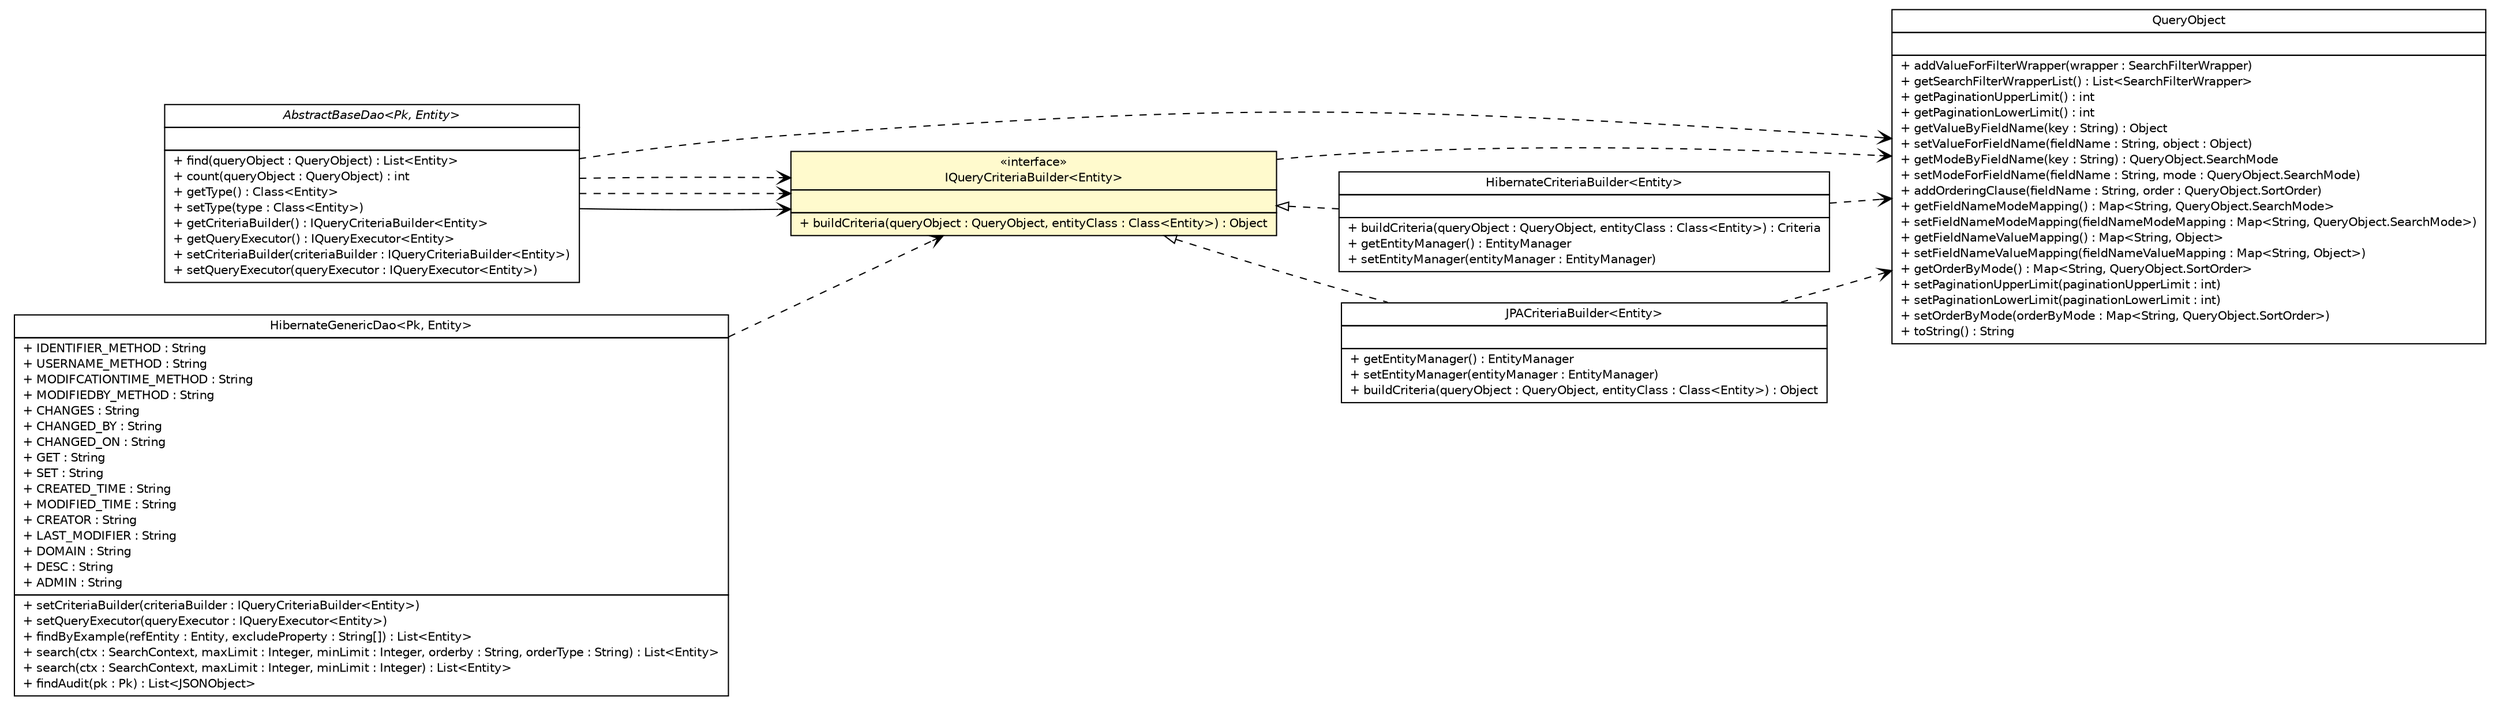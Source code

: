 #!/usr/local/bin/dot
#
# Class diagram 
# Generated by UMLGraph version 5.1 (http://www.umlgraph.org/)
#

digraph G {
	edge [fontname="Helvetica",fontsize=10,labelfontname="Helvetica",labelfontsize=10];
	node [fontname="Helvetica",fontsize=10,shape=plaintext];
	nodesep=0.25;
	ranksep=0.5;
	rankdir=LR;
	// com.inn.headstartdemo.utils.QueryObject
	c66374 [label=<<table title="com.inn.headstartdemo.utils.QueryObject" border="0" cellborder="1" cellspacing="0" cellpadding="2" port="p" href="../../utils/QueryObject.html">
		<tr><td><table border="0" cellspacing="0" cellpadding="1">
<tr><td align="center" balign="center"> QueryObject </td></tr>
		</table></td></tr>
		<tr><td><table border="0" cellspacing="0" cellpadding="1">
<tr><td align="left" balign="left">  </td></tr>
		</table></td></tr>
		<tr><td><table border="0" cellspacing="0" cellpadding="1">
<tr><td align="left" balign="left"> + addValueForFilterWrapper(wrapper : SearchFilterWrapper) </td></tr>
<tr><td align="left" balign="left"> + getSearchFilterWrapperList() : List&lt;SearchFilterWrapper&gt; </td></tr>
<tr><td align="left" balign="left"> + getPaginationUpperLimit() : int </td></tr>
<tr><td align="left" balign="left"> + getPaginationLowerLimit() : int </td></tr>
<tr><td align="left" balign="left"> + getValueByFieldName(key : String) : Object </td></tr>
<tr><td align="left" balign="left"> + setValueForFieldName(fieldName : String, object : Object) </td></tr>
<tr><td align="left" balign="left"> + getModeByFieldName(key : String) : QueryObject.SearchMode </td></tr>
<tr><td align="left" balign="left"> + setModeForFieldName(fieldName : String, mode : QueryObject.SearchMode) </td></tr>
<tr><td align="left" balign="left"> + addOrderingClause(fieldName : String, order : QueryObject.SortOrder) </td></tr>
<tr><td align="left" balign="left"> + getFieldNameModeMapping() : Map&lt;String, QueryObject.SearchMode&gt; </td></tr>
<tr><td align="left" balign="left"> + setFieldNameModeMapping(fieldNameModeMapping : Map&lt;String, QueryObject.SearchMode&gt;) </td></tr>
<tr><td align="left" balign="left"> + getFieldNameValueMapping() : Map&lt;String, Object&gt; </td></tr>
<tr><td align="left" balign="left"> + setFieldNameValueMapping(fieldNameValueMapping : Map&lt;String, Object&gt;) </td></tr>
<tr><td align="left" balign="left"> + getOrderByMode() : Map&lt;String, QueryObject.SortOrder&gt; </td></tr>
<tr><td align="left" balign="left"> + setPaginationUpperLimit(paginationUpperLimit : int) </td></tr>
<tr><td align="left" balign="left"> + setPaginationLowerLimit(paginationLowerLimit : int) </td></tr>
<tr><td align="left" balign="left"> + setOrderByMode(orderByMode : Map&lt;String, QueryObject.SortOrder&gt;) </td></tr>
<tr><td align="left" balign="left"> + toString() : String </td></tr>
		</table></td></tr>
		</table>>, fontname="Helvetica", fontcolor="black", fontsize=10.0];
	// com.inn.headstartdemo.dao.generic.AbstractBaseDao<Pk, Entity>
	c66414 [label=<<table title="com.inn.headstartdemo.dao.generic.AbstractBaseDao" border="0" cellborder="1" cellspacing="0" cellpadding="2" port="p" href="../generic/AbstractBaseDao.html">
		<tr><td><table border="0" cellspacing="0" cellpadding="1">
<tr><td align="center" balign="center"><font face="Helvetica-Oblique"> AbstractBaseDao&lt;Pk, Entity&gt; </font></td></tr>
		</table></td></tr>
		<tr><td><table border="0" cellspacing="0" cellpadding="1">
<tr><td align="left" balign="left">  </td></tr>
		</table></td></tr>
		<tr><td><table border="0" cellspacing="0" cellpadding="1">
<tr><td align="left" balign="left"> + find(queryObject : QueryObject) : List&lt;Entity&gt; </td></tr>
<tr><td align="left" balign="left"> + count(queryObject : QueryObject) : int </td></tr>
<tr><td align="left" balign="left"> + getType() : Class&lt;Entity&gt; </td></tr>
<tr><td align="left" balign="left"> + setType(type : Class&lt;Entity&gt;) </td></tr>
<tr><td align="left" balign="left"> + getCriteriaBuilder() : IQueryCriteriaBuilder&lt;Entity&gt; </td></tr>
<tr><td align="left" balign="left"> + getQueryExecutor() : IQueryExecutor&lt;Entity&gt; </td></tr>
<tr><td align="left" balign="left"> + setCriteriaBuilder(criteriaBuilder : IQueryCriteriaBuilder&lt;Entity&gt;) </td></tr>
<tr><td align="left" balign="left"> + setQueryExecutor(queryExecutor : IQueryExecutor&lt;Entity&gt;) </td></tr>
		</table></td></tr>
		</table>>, fontname="Helvetica", fontcolor="black", fontsize=10.0];
	// com.inn.headstartdemo.dao.generic.impl.HibernateGenericDao<Pk, Entity>
	c66416 [label=<<table title="com.inn.headstartdemo.dao.generic.impl.HibernateGenericDao" border="0" cellborder="1" cellspacing="0" cellpadding="2" port="p" href="../generic/impl/HibernateGenericDao.html">
		<tr><td><table border="0" cellspacing="0" cellpadding="1">
<tr><td align="center" balign="center"> HibernateGenericDao&lt;Pk, Entity&gt; </td></tr>
		</table></td></tr>
		<tr><td><table border="0" cellspacing="0" cellpadding="1">
<tr><td align="left" balign="left"> + IDENTIFIER_METHOD : String </td></tr>
<tr><td align="left" balign="left"> + USERNAME_METHOD : String </td></tr>
<tr><td align="left" balign="left"> + MODIFCATIONTIME_METHOD : String </td></tr>
<tr><td align="left" balign="left"> + MODIFIEDBY_METHOD : String </td></tr>
<tr><td align="left" balign="left"> + CHANGES : String </td></tr>
<tr><td align="left" balign="left"> + CHANGED_BY : String </td></tr>
<tr><td align="left" balign="left"> + CHANGED_ON : String </td></tr>
<tr><td align="left" balign="left"> + GET : String </td></tr>
<tr><td align="left" balign="left"> + SET : String </td></tr>
<tr><td align="left" balign="left"> + CREATED_TIME : String </td></tr>
<tr><td align="left" balign="left"> + MODIFIED_TIME : String </td></tr>
<tr><td align="left" balign="left"> + CREATOR : String </td></tr>
<tr><td align="left" balign="left"> + LAST_MODIFIER : String </td></tr>
<tr><td align="left" balign="left"> + DOMAIN : String </td></tr>
<tr><td align="left" balign="left"> + DESC : String </td></tr>
<tr><td align="left" balign="left"> + ADMIN : String </td></tr>
		</table></td></tr>
		<tr><td><table border="0" cellspacing="0" cellpadding="1">
<tr><td align="left" balign="left"> + setCriteriaBuilder(criteriaBuilder : IQueryCriteriaBuilder&lt;Entity&gt;) </td></tr>
<tr><td align="left" balign="left"> + setQueryExecutor(queryExecutor : IQueryExecutor&lt;Entity&gt;) </td></tr>
<tr><td align="left" balign="left"> + findByExample(refEntity : Entity, excludeProperty : String[]) : List&lt;Entity&gt; </td></tr>
<tr><td align="left" balign="left"> + search(ctx : SearchContext, maxLimit : Integer, minLimit : Integer, orderby : String, orderType : String) : List&lt;Entity&gt; </td></tr>
<tr><td align="left" balign="left"> + search(ctx : SearchContext, maxLimit : Integer, minLimit : Integer) : List&lt;Entity&gt; </td></tr>
<tr><td align="left" balign="left"> + findAudit(pk : Pk) : List&lt;JSONObject&gt; </td></tr>
		</table></td></tr>
		</table>>, fontname="Helvetica", fontcolor="black", fontsize=10.0];
	// com.inn.headstartdemo.dao.criteria.IQueryCriteriaBuilder<Entity>
	c66418 [label=<<table title="com.inn.headstartdemo.dao.criteria.IQueryCriteriaBuilder" border="0" cellborder="1" cellspacing="0" cellpadding="2" port="p" bgcolor="lemonChiffon" href="./IQueryCriteriaBuilder.html">
		<tr><td><table border="0" cellspacing="0" cellpadding="1">
<tr><td align="center" balign="center"> &#171;interface&#187; </td></tr>
<tr><td align="center" balign="center"> IQueryCriteriaBuilder&lt;Entity&gt; </td></tr>
		</table></td></tr>
		<tr><td><table border="0" cellspacing="0" cellpadding="1">
<tr><td align="left" balign="left">  </td></tr>
		</table></td></tr>
		<tr><td><table border="0" cellspacing="0" cellpadding="1">
<tr><td align="left" balign="left"> + buildCriteria(queryObject : QueryObject, entityClass : Class&lt;Entity&gt;) : Object </td></tr>
		</table></td></tr>
		</table>>, fontname="Helvetica", fontcolor="black", fontsize=10.0];
	// com.inn.headstartdemo.dao.criteria.impl.HibernateCriteriaBuilder<Entity>
	c66420 [label=<<table title="com.inn.headstartdemo.dao.criteria.impl.HibernateCriteriaBuilder" border="0" cellborder="1" cellspacing="0" cellpadding="2" port="p" href="./impl/HibernateCriteriaBuilder.html">
		<tr><td><table border="0" cellspacing="0" cellpadding="1">
<tr><td align="center" balign="center"> HibernateCriteriaBuilder&lt;Entity&gt; </td></tr>
		</table></td></tr>
		<tr><td><table border="0" cellspacing="0" cellpadding="1">
<tr><td align="left" balign="left">  </td></tr>
		</table></td></tr>
		<tr><td><table border="0" cellspacing="0" cellpadding="1">
<tr><td align="left" balign="left"> + buildCriteria(queryObject : QueryObject, entityClass : Class&lt;Entity&gt;) : Criteria </td></tr>
<tr><td align="left" balign="left"> + getEntityManager() : EntityManager </td></tr>
<tr><td align="left" balign="left"> + setEntityManager(entityManager : EntityManager) </td></tr>
		</table></td></tr>
		</table>>, fontname="Helvetica", fontcolor="black", fontsize=10.0];
	// com.inn.headstartdemo.dao.criteria.impl.JPACriteriaBuilder<Entity>
	c66421 [label=<<table title="com.inn.headstartdemo.dao.criteria.impl.JPACriteriaBuilder" border="0" cellborder="1" cellspacing="0" cellpadding="2" port="p" href="./impl/JPACriteriaBuilder.html">
		<tr><td><table border="0" cellspacing="0" cellpadding="1">
<tr><td align="center" balign="center"> JPACriteriaBuilder&lt;Entity&gt; </td></tr>
		</table></td></tr>
		<tr><td><table border="0" cellspacing="0" cellpadding="1">
<tr><td align="left" balign="left">  </td></tr>
		</table></td></tr>
		<tr><td><table border="0" cellspacing="0" cellpadding="1">
<tr><td align="left" balign="left"> + getEntityManager() : EntityManager </td></tr>
<tr><td align="left" balign="left"> + setEntityManager(entityManager : EntityManager) </td></tr>
<tr><td align="left" balign="left"> + buildCriteria(queryObject : QueryObject, entityClass : Class&lt;Entity&gt;) : Object </td></tr>
		</table></td></tr>
		</table>>, fontname="Helvetica", fontcolor="black", fontsize=10.0];
	//com.inn.headstartdemo.dao.criteria.impl.HibernateCriteriaBuilder<Entity> implements com.inn.headstartdemo.dao.criteria.IQueryCriteriaBuilder<Entity>
	c66418:p -> c66420:p [dir=back,arrowtail=empty,style=dashed];
	//com.inn.headstartdemo.dao.criteria.impl.JPACriteriaBuilder<Entity> implements com.inn.headstartdemo.dao.criteria.IQueryCriteriaBuilder<Entity>
	c66418:p -> c66421:p [dir=back,arrowtail=empty,style=dashed];
	// com.inn.headstartdemo.dao.generic.AbstractBaseDao<Pk, Entity> NAVASSOC com.inn.headstartdemo.dao.criteria.IQueryCriteriaBuilder<Entity>
	c66414:p -> c66418:p [taillabel="", label="", headlabel="", fontname="Helvetica", fontcolor="black", fontsize=10.0, color="black", arrowhead=open];
	// com.inn.headstartdemo.dao.generic.AbstractBaseDao<Pk, Entity> DEPEND com.inn.headstartdemo.dao.criteria.IQueryCriteriaBuilder<Entity>
	c66414:p -> c66418:p [taillabel="", label="", headlabel="", fontname="Helvetica", fontcolor="black", fontsize=10.0, color="black", arrowhead=open, style=dashed];
	// com.inn.headstartdemo.dao.generic.AbstractBaseDao<Pk, Entity> DEPEND com.inn.headstartdemo.dao.criteria.IQueryCriteriaBuilder<Entity>
	c66414:p -> c66418:p [taillabel="", label="", headlabel="", fontname="Helvetica", fontcolor="black", fontsize=10.0, color="black", arrowhead=open, style=dashed];
	// com.inn.headstartdemo.dao.generic.AbstractBaseDao<Pk, Entity> DEPEND com.inn.headstartdemo.utils.QueryObject
	c66414:p -> c66374:p [taillabel="", label="", headlabel="", fontname="Helvetica", fontcolor="black", fontsize=10.0, color="black", arrowhead=open, style=dashed];
	// com.inn.headstartdemo.dao.generic.impl.HibernateGenericDao<Pk, Entity> DEPEND com.inn.headstartdemo.dao.criteria.IQueryCriteriaBuilder<Entity>
	c66416:p -> c66418:p [taillabel="", label="", headlabel="", fontname="Helvetica", fontcolor="black", fontsize=10.0, color="black", arrowhead=open, style=dashed];
	// com.inn.headstartdemo.dao.criteria.IQueryCriteriaBuilder<Entity> DEPEND com.inn.headstartdemo.utils.QueryObject
	c66418:p -> c66374:p [taillabel="", label="", headlabel="", fontname="Helvetica", fontcolor="black", fontsize=10.0, color="black", arrowhead=open, style=dashed];
	// com.inn.headstartdemo.dao.criteria.impl.HibernateCriteriaBuilder<Entity> DEPEND com.inn.headstartdemo.utils.QueryObject
	c66420:p -> c66374:p [taillabel="", label="", headlabel="", fontname="Helvetica", fontcolor="black", fontsize=10.0, color="black", arrowhead=open, style=dashed];
	// com.inn.headstartdemo.dao.criteria.impl.JPACriteriaBuilder<Entity> DEPEND com.inn.headstartdemo.utils.QueryObject
	c66421:p -> c66374:p [taillabel="", label="", headlabel="", fontname="Helvetica", fontcolor="black", fontsize=10.0, color="black", arrowhead=open, style=dashed];
}

